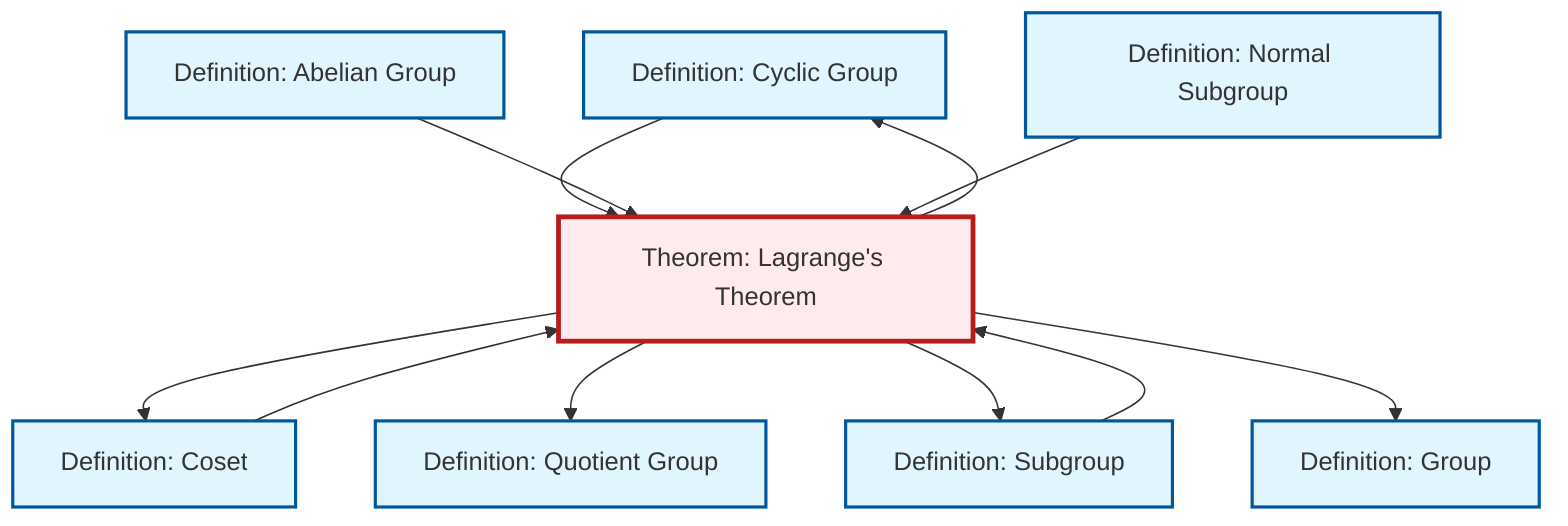 graph TD
    classDef definition fill:#e1f5fe,stroke:#01579b,stroke-width:2px
    classDef theorem fill:#f3e5f5,stroke:#4a148c,stroke-width:2px
    classDef axiom fill:#fff3e0,stroke:#e65100,stroke-width:2px
    classDef example fill:#e8f5e9,stroke:#1b5e20,stroke-width:2px
    classDef current fill:#ffebee,stroke:#b71c1c,stroke-width:3px
    def-group["Definition: Group"]:::definition
    def-quotient-group["Definition: Quotient Group"]:::definition
    def-cyclic-group["Definition: Cyclic Group"]:::definition
    thm-lagrange["Theorem: Lagrange's Theorem"]:::theorem
    def-subgroup["Definition: Subgroup"]:::definition
    def-abelian-group["Definition: Abelian Group"]:::definition
    def-coset["Definition: Coset"]:::definition
    def-normal-subgroup["Definition: Normal Subgroup"]:::definition
    def-cyclic-group --> thm-lagrange
    thm-lagrange --> def-coset
    thm-lagrange --> def-quotient-group
    def-abelian-group --> thm-lagrange
    thm-lagrange --> def-cyclic-group
    def-coset --> thm-lagrange
    def-normal-subgroup --> thm-lagrange
    def-subgroup --> thm-lagrange
    thm-lagrange --> def-subgroup
    thm-lagrange --> def-group
    class thm-lagrange current